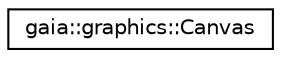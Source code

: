 digraph G
{
  edge [fontname="Helvetica",fontsize="10",labelfontname="Helvetica",labelfontsize="10"];
  node [fontname="Helvetica",fontsize="10",shape=record];
  rankdir=LR;
  Node1 [label="gaia::graphics::Canvas",height=0.2,width=0.4,color="black", fillcolor="white", style="filled",URL="$d1/dc5/classgaia_1_1graphics_1_1_canvas.html",tooltip="The Canvas class holds the &quot;draw&quot; calls."];
}
